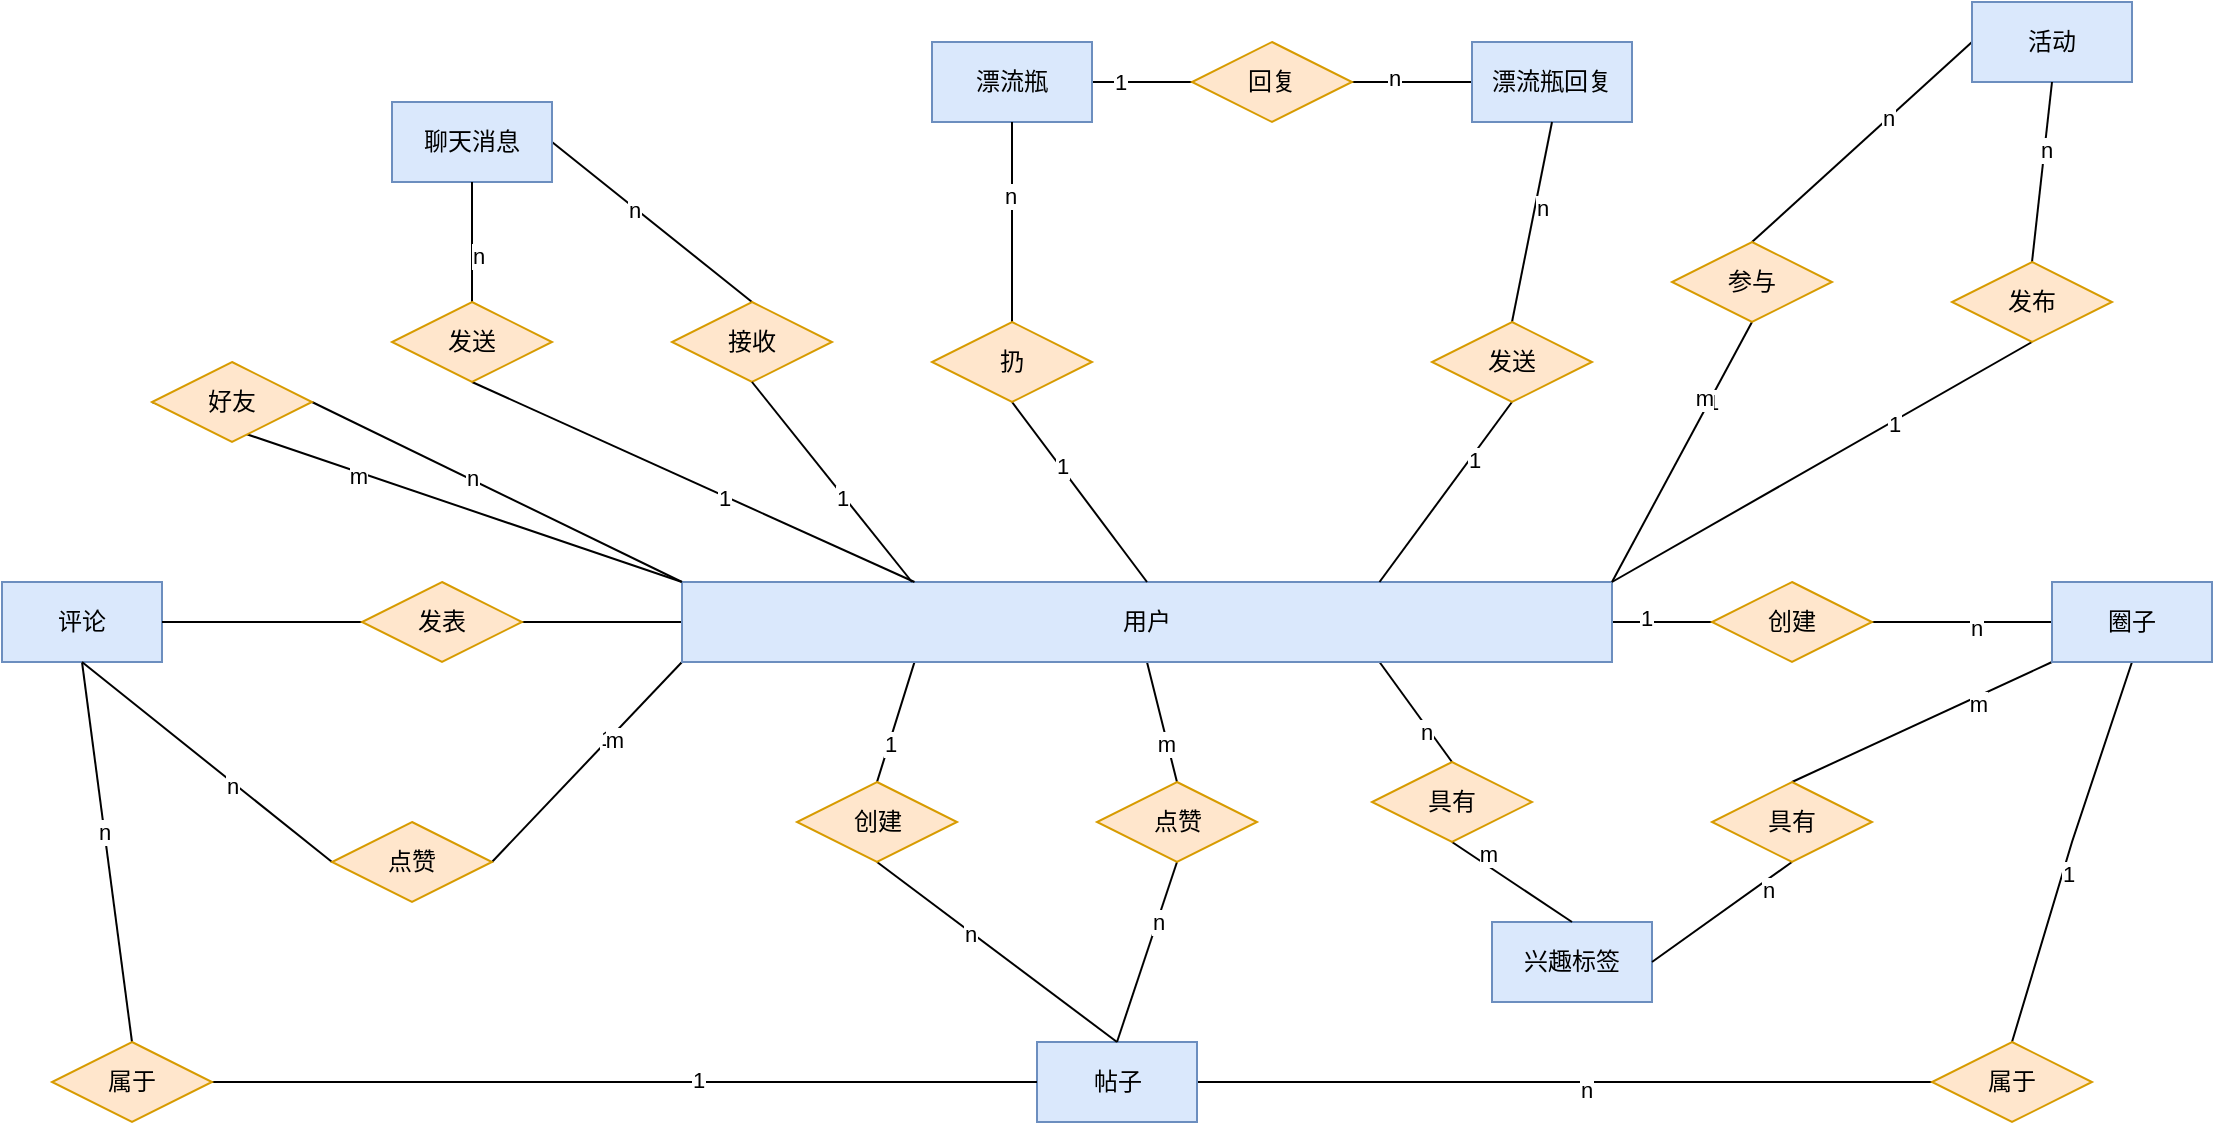 <mxfile version="16.5.1" type="device"><diagram id="pQUDVSbjQCUOqyztMr_F" name="第 1 页"><mxGraphModel dx="1160" dy="-312" grid="1" gridSize="10" guides="1" tooltips="1" connect="1" arrows="1" fold="1" page="1" pageScale="1" pageWidth="1920" pageHeight="1200" math="0" shadow="0"><root><mxCell id="0"/><mxCell id="1" parent="0"/><mxCell id="tGy0hx6xCeqs1y0iuIee-1" style="edgeStyle=orthogonalEdgeStyle;rounded=0;orthogonalLoop=1;jettySize=auto;html=1;exitX=1;exitY=0.5;exitDx=0;exitDy=0;entryX=0;entryY=0.5;entryDx=0;entryDy=0;endArrow=none;endFill=0;" parent="1" source="tGy0hx6xCeqs1y0iuIee-15" target="tGy0hx6xCeqs1y0iuIee-18" edge="1"><mxGeometry relative="1" as="geometry"/></mxCell><mxCell id="tGy0hx6xCeqs1y0iuIee-2" value="1" style="edgeLabel;html=1;align=center;verticalAlign=middle;resizable=0;points=[];" parent="tGy0hx6xCeqs1y0iuIee-1" vertex="1" connectable="0"><mxGeometry x="-0.326" y="2" relative="1" as="geometry"><mxPoint as="offset"/></mxGeometry></mxCell><mxCell id="tGy0hx6xCeqs1y0iuIee-3" style="edgeStyle=none;rounded=0;orthogonalLoop=1;jettySize=auto;html=1;exitX=0.25;exitY=1;exitDx=0;exitDy=0;entryX=0.5;entryY=0;entryDx=0;entryDy=0;endArrow=none;endFill=0;" parent="1" source="tGy0hx6xCeqs1y0iuIee-15" target="tGy0hx6xCeqs1y0iuIee-29" edge="1"><mxGeometry relative="1" as="geometry"/></mxCell><mxCell id="tGy0hx6xCeqs1y0iuIee-4" value="1" style="edgeLabel;html=1;align=center;verticalAlign=middle;resizable=0;points=[];" parent="tGy0hx6xCeqs1y0iuIee-3" vertex="1" connectable="0"><mxGeometry x="0.357" relative="1" as="geometry"><mxPoint as="offset"/></mxGeometry></mxCell><mxCell id="tGy0hx6xCeqs1y0iuIee-5" style="edgeStyle=none;rounded=0;orthogonalLoop=1;jettySize=auto;html=1;exitX=0.5;exitY=1;exitDx=0;exitDy=0;entryX=0.5;entryY=0;entryDx=0;entryDy=0;endArrow=none;endFill=0;" parent="1" source="tGy0hx6xCeqs1y0iuIee-15" target="tGy0hx6xCeqs1y0iuIee-44" edge="1"><mxGeometry relative="1" as="geometry"/></mxCell><mxCell id="tGy0hx6xCeqs1y0iuIee-6" value="m" style="edgeLabel;html=1;align=center;verticalAlign=middle;resizable=0;points=[];" parent="tGy0hx6xCeqs1y0iuIee-5" vertex="1" connectable="0"><mxGeometry x="0.345" y="-1" relative="1" as="geometry"><mxPoint as="offset"/></mxGeometry></mxCell><mxCell id="tGy0hx6xCeqs1y0iuIee-7" style="edgeStyle=none;rounded=0;orthogonalLoop=1;jettySize=auto;html=1;exitX=0;exitY=1;exitDx=0;exitDy=0;entryX=1;entryY=0.5;entryDx=0;entryDy=0;endArrow=none;endFill=0;" parent="1" source="tGy0hx6xCeqs1y0iuIee-15" target="tGy0hx6xCeqs1y0iuIee-41" edge="1"><mxGeometry relative="1" as="geometry"/></mxCell><mxCell id="tGy0hx6xCeqs1y0iuIee-8" value="1" style="edgeLabel;html=1;align=center;verticalAlign=middle;resizable=0;points=[];" parent="tGy0hx6xCeqs1y0iuIee-7" vertex="1" connectable="0"><mxGeometry x="-0.218" y="-2" relative="1" as="geometry"><mxPoint as="offset"/></mxGeometry></mxCell><mxCell id="tGy0hx6xCeqs1y0iuIee-9" value="m" style="edgeLabel;html=1;align=center;verticalAlign=middle;resizable=0;points=[];" parent="tGy0hx6xCeqs1y0iuIee-7" vertex="1" connectable="0"><mxGeometry x="-0.252" y="2" relative="1" as="geometry"><mxPoint as="offset"/></mxGeometry></mxCell><mxCell id="tGy0hx6xCeqs1y0iuIee-10" style="edgeStyle=none;rounded=0;orthogonalLoop=1;jettySize=auto;html=1;exitX=0;exitY=0;exitDx=0;exitDy=0;entryX=0;entryY=0.5;entryDx=0;entryDy=0;endArrow=none;endFill=0;" parent="1" source="tGy0hx6xCeqs1y0iuIee-15" target="tGy0hx6xCeqs1y0iuIee-47" edge="1"><mxGeometry relative="1" as="geometry"/></mxCell><mxCell id="tGy0hx6xCeqs1y0iuIee-11" value="m" style="edgeLabel;html=1;align=center;verticalAlign=middle;resizable=0;points=[];" parent="tGy0hx6xCeqs1y0iuIee-10" vertex="1" connectable="0"><mxGeometry x="0.218" y="2" relative="1" as="geometry"><mxPoint as="offset"/></mxGeometry></mxCell><mxCell id="tGy0hx6xCeqs1y0iuIee-12" style="edgeStyle=none;rounded=0;orthogonalLoop=1;jettySize=auto;html=1;exitX=0;exitY=0.5;exitDx=0;exitDy=0;entryX=1;entryY=0.5;entryDx=0;entryDy=0;endArrow=none;endFill=0;" parent="1" source="tGy0hx6xCeqs1y0iuIee-15" target="tGy0hx6xCeqs1y0iuIee-34" edge="1"><mxGeometry relative="1" as="geometry"/></mxCell><mxCell id="tGy0hx6xCeqs1y0iuIee-13" style="edgeStyle=none;rounded=0;orthogonalLoop=1;jettySize=auto;html=1;exitX=0.75;exitY=1;exitDx=0;exitDy=0;entryX=0.5;entryY=0;entryDx=0;entryDy=0;endArrow=none;endFill=0;" parent="1" source="tGy0hx6xCeqs1y0iuIee-15" target="tGy0hx6xCeqs1y0iuIee-91" edge="1"><mxGeometry relative="1" as="geometry"/></mxCell><mxCell id="tGy0hx6xCeqs1y0iuIee-14" value="n" style="edgeLabel;html=1;align=center;verticalAlign=middle;resizable=0;points=[];" parent="tGy0hx6xCeqs1y0iuIee-13" vertex="1" connectable="0"><mxGeometry x="0.324" y="-3" relative="1" as="geometry"><mxPoint x="1" as="offset"/></mxGeometry></mxCell><mxCell id="tGy0hx6xCeqs1y0iuIee-15" value="用户" style="rounded=0;whiteSpace=wrap;html=1;fillColor=#dae8fc;strokeColor=#6c8ebf;" parent="1" vertex="1"><mxGeometry x="855" y="1580" width="465" height="40" as="geometry"/></mxCell><mxCell id="tGy0hx6xCeqs1y0iuIee-16" style="edgeStyle=orthogonalEdgeStyle;rounded=0;orthogonalLoop=1;jettySize=auto;html=1;exitX=1;exitY=0.5;exitDx=0;exitDy=0;endArrow=none;endFill=0;" parent="1" source="tGy0hx6xCeqs1y0iuIee-18" target="tGy0hx6xCeqs1y0iuIee-23" edge="1"><mxGeometry relative="1" as="geometry"/></mxCell><mxCell id="tGy0hx6xCeqs1y0iuIee-17" value="n" style="edgeLabel;html=1;align=center;verticalAlign=middle;resizable=0;points=[];" parent="tGy0hx6xCeqs1y0iuIee-16" vertex="1" connectable="0"><mxGeometry x="0.159" y="-3" relative="1" as="geometry"><mxPoint as="offset"/></mxGeometry></mxCell><mxCell id="tGy0hx6xCeqs1y0iuIee-18" value="创建" style="rhombus;whiteSpace=wrap;html=1;fillColor=#ffe6cc;strokeColor=#d79b00;" parent="1" vertex="1"><mxGeometry x="1370" y="1580" width="80" height="40" as="geometry"/></mxCell><mxCell id="tGy0hx6xCeqs1y0iuIee-19" style="edgeStyle=none;rounded=0;orthogonalLoop=1;jettySize=auto;html=1;exitX=0.5;exitY=1;exitDx=0;exitDy=0;entryX=0.5;entryY=0;entryDx=0;entryDy=0;endArrow=none;endFill=0;" parent="1" source="tGy0hx6xCeqs1y0iuIee-23" target="tGy0hx6xCeqs1y0iuIee-35" edge="1"><mxGeometry relative="1" as="geometry"><Array as="points"><mxPoint x="1550" y="1710"/></Array></mxGeometry></mxCell><mxCell id="tGy0hx6xCeqs1y0iuIee-20" value="1" style="edgeLabel;html=1;align=center;verticalAlign=middle;resizable=0;points=[];" parent="tGy0hx6xCeqs1y0iuIee-19" vertex="1" connectable="0"><mxGeometry x="0.111" y="2" relative="1" as="geometry"><mxPoint as="offset"/></mxGeometry></mxCell><mxCell id="tGy0hx6xCeqs1y0iuIee-21" style="edgeStyle=none;rounded=0;orthogonalLoop=1;jettySize=auto;html=1;exitX=0;exitY=1;exitDx=0;exitDy=0;entryX=0.5;entryY=0;entryDx=0;entryDy=0;endArrow=none;endFill=0;" parent="1" source="tGy0hx6xCeqs1y0iuIee-23" target="tGy0hx6xCeqs1y0iuIee-94" edge="1"><mxGeometry relative="1" as="geometry"/></mxCell><mxCell id="tGy0hx6xCeqs1y0iuIee-22" value="m" style="edgeLabel;html=1;align=center;verticalAlign=middle;resizable=0;points=[];" parent="tGy0hx6xCeqs1y0iuIee-21" vertex="1" connectable="0"><mxGeometry x="-0.409" y="3" relative="1" as="geometry"><mxPoint as="offset"/></mxGeometry></mxCell><mxCell id="tGy0hx6xCeqs1y0iuIee-23" value="圈子" style="rounded=0;whiteSpace=wrap;html=1;fillColor=#dae8fc;strokeColor=#6c8ebf;" parent="1" vertex="1"><mxGeometry x="1540" y="1580" width="80" height="40" as="geometry"/></mxCell><mxCell id="tGy0hx6xCeqs1y0iuIee-24" style="edgeStyle=orthogonalEdgeStyle;rounded=0;orthogonalLoop=1;jettySize=auto;html=1;exitX=1;exitY=0.5;exitDx=0;exitDy=0;entryX=0;entryY=0.5;entryDx=0;entryDy=0;endArrow=none;endFill=0;" parent="1" source="tGy0hx6xCeqs1y0iuIee-26" target="tGy0hx6xCeqs1y0iuIee-35" edge="1"><mxGeometry relative="1" as="geometry"/></mxCell><mxCell id="tGy0hx6xCeqs1y0iuIee-25" value="n" style="edgeLabel;html=1;align=center;verticalAlign=middle;resizable=0;points=[];" parent="tGy0hx6xCeqs1y0iuIee-24" vertex="1" connectable="0"><mxGeometry x="0.055" y="-4" relative="1" as="geometry"><mxPoint as="offset"/></mxGeometry></mxCell><mxCell id="tGy0hx6xCeqs1y0iuIee-26" value="帖子" style="rounded=0;whiteSpace=wrap;html=1;fillColor=#dae8fc;strokeColor=#6c8ebf;" parent="1" vertex="1"><mxGeometry x="1032.5" y="1810" width="80" height="40" as="geometry"/></mxCell><mxCell id="tGy0hx6xCeqs1y0iuIee-27" style="edgeStyle=none;rounded=0;orthogonalLoop=1;jettySize=auto;html=1;exitX=0.5;exitY=1;exitDx=0;exitDy=0;entryX=0.5;entryY=0;entryDx=0;entryDy=0;endArrow=none;endFill=0;" parent="1" source="tGy0hx6xCeqs1y0iuIee-29" target="tGy0hx6xCeqs1y0iuIee-26" edge="1"><mxGeometry relative="1" as="geometry"/></mxCell><mxCell id="tGy0hx6xCeqs1y0iuIee-28" value="n" style="edgeLabel;html=1;align=center;verticalAlign=middle;resizable=0;points=[];" parent="tGy0hx6xCeqs1y0iuIee-27" vertex="1" connectable="0"><mxGeometry x="-0.226" y="-1" relative="1" as="geometry"><mxPoint as="offset"/></mxGeometry></mxCell><mxCell id="tGy0hx6xCeqs1y0iuIee-29" value="创建" style="rhombus;whiteSpace=wrap;html=1;fillColor=#ffe6cc;strokeColor=#d79b00;" parent="1" vertex="1"><mxGeometry x="912.5" y="1680" width="80" height="40" as="geometry"/></mxCell><mxCell id="tGy0hx6xCeqs1y0iuIee-30" style="rounded=0;orthogonalLoop=1;jettySize=auto;html=1;exitX=0.5;exitY=1;exitDx=0;exitDy=0;entryX=0.5;entryY=0;entryDx=0;entryDy=0;endArrow=none;endFill=0;" parent="1" source="tGy0hx6xCeqs1y0iuIee-32" target="tGy0hx6xCeqs1y0iuIee-38" edge="1"><mxGeometry relative="1" as="geometry"/></mxCell><mxCell id="tGy0hx6xCeqs1y0iuIee-31" value="n" style="edgeLabel;html=1;align=center;verticalAlign=middle;resizable=0;points=[];" parent="tGy0hx6xCeqs1y0iuIee-30" vertex="1" connectable="0"><mxGeometry x="-0.108" relative="1" as="geometry"><mxPoint as="offset"/></mxGeometry></mxCell><mxCell id="tGy0hx6xCeqs1y0iuIee-32" value="评论" style="rounded=0;whiteSpace=wrap;html=1;fillColor=#dae8fc;strokeColor=#6c8ebf;" parent="1" vertex="1"><mxGeometry x="515" y="1580" width="80" height="40" as="geometry"/></mxCell><mxCell id="tGy0hx6xCeqs1y0iuIee-33" style="edgeStyle=none;rounded=0;orthogonalLoop=1;jettySize=auto;html=1;exitX=0;exitY=0.5;exitDx=0;exitDy=0;entryX=1;entryY=0.5;entryDx=0;entryDy=0;endArrow=none;endFill=0;" parent="1" source="tGy0hx6xCeqs1y0iuIee-34" target="tGy0hx6xCeqs1y0iuIee-32" edge="1"><mxGeometry relative="1" as="geometry"/></mxCell><mxCell id="tGy0hx6xCeqs1y0iuIee-34" value="发表" style="rhombus;whiteSpace=wrap;html=1;fillColor=#ffe6cc;strokeColor=#d79b00;" parent="1" vertex="1"><mxGeometry x="695" y="1580" width="80" height="40" as="geometry"/></mxCell><mxCell id="tGy0hx6xCeqs1y0iuIee-35" value="属于" style="rhombus;whiteSpace=wrap;html=1;fillColor=#ffe6cc;strokeColor=#d79b00;" parent="1" vertex="1"><mxGeometry x="1480" y="1810" width="80" height="40" as="geometry"/></mxCell><mxCell id="tGy0hx6xCeqs1y0iuIee-36" style="edgeStyle=orthogonalEdgeStyle;rounded=0;orthogonalLoop=1;jettySize=auto;html=1;exitX=1;exitY=0.5;exitDx=0;exitDy=0;entryX=0;entryY=0.5;entryDx=0;entryDy=0;endArrow=none;endFill=0;" parent="1" source="tGy0hx6xCeqs1y0iuIee-38" target="tGy0hx6xCeqs1y0iuIee-26" edge="1"><mxGeometry relative="1" as="geometry"/></mxCell><mxCell id="tGy0hx6xCeqs1y0iuIee-37" value="1" style="edgeLabel;html=1;align=center;verticalAlign=middle;resizable=0;points=[];" parent="tGy0hx6xCeqs1y0iuIee-36" vertex="1" connectable="0"><mxGeometry x="0.175" y="1" relative="1" as="geometry"><mxPoint as="offset"/></mxGeometry></mxCell><mxCell id="tGy0hx6xCeqs1y0iuIee-38" value="属于" style="rhombus;whiteSpace=wrap;html=1;fillColor=#ffe6cc;strokeColor=#d79b00;" parent="1" vertex="1"><mxGeometry x="540" y="1810" width="80" height="40" as="geometry"/></mxCell><mxCell id="tGy0hx6xCeqs1y0iuIee-39" style="edgeStyle=none;rounded=0;orthogonalLoop=1;jettySize=auto;html=1;exitX=0;exitY=0.5;exitDx=0;exitDy=0;entryX=0.5;entryY=1;entryDx=0;entryDy=0;endArrow=none;endFill=0;" parent="1" source="tGy0hx6xCeqs1y0iuIee-41" target="tGy0hx6xCeqs1y0iuIee-32" edge="1"><mxGeometry relative="1" as="geometry"/></mxCell><mxCell id="tGy0hx6xCeqs1y0iuIee-40" value="n" style="edgeLabel;html=1;align=center;verticalAlign=middle;resizable=0;points=[];" parent="tGy0hx6xCeqs1y0iuIee-39" vertex="1" connectable="0"><mxGeometry x="-0.206" y="2" relative="1" as="geometry"><mxPoint x="1" as="offset"/></mxGeometry></mxCell><mxCell id="tGy0hx6xCeqs1y0iuIee-41" value="点赞" style="rhombus;whiteSpace=wrap;html=1;fillColor=#ffe6cc;strokeColor=#d79b00;" parent="1" vertex="1"><mxGeometry x="680" y="1700" width="80" height="40" as="geometry"/></mxCell><mxCell id="tGy0hx6xCeqs1y0iuIee-42" style="edgeStyle=none;rounded=0;orthogonalLoop=1;jettySize=auto;html=1;exitX=0.5;exitY=1;exitDx=0;exitDy=0;endArrow=none;endFill=0;entryX=0.5;entryY=0;entryDx=0;entryDy=0;" parent="1" source="tGy0hx6xCeqs1y0iuIee-44" target="tGy0hx6xCeqs1y0iuIee-26" edge="1"><mxGeometry relative="1" as="geometry"><mxPoint x="1152.5" y="1810.0" as="targetPoint"/></mxGeometry></mxCell><mxCell id="tGy0hx6xCeqs1y0iuIee-43" value="n" style="edgeLabel;html=1;align=center;verticalAlign=middle;resizable=0;points=[];" parent="tGy0hx6xCeqs1y0iuIee-42" vertex="1" connectable="0"><mxGeometry x="-0.339" relative="1" as="geometry"><mxPoint as="offset"/></mxGeometry></mxCell><mxCell id="tGy0hx6xCeqs1y0iuIee-44" value="点赞" style="rhombus;whiteSpace=wrap;html=1;fillColor=#ffe6cc;strokeColor=#d79b00;" parent="1" vertex="1"><mxGeometry x="1062.5" y="1680" width="80" height="40" as="geometry"/></mxCell><mxCell id="tGy0hx6xCeqs1y0iuIee-45" style="edgeStyle=none;rounded=0;orthogonalLoop=1;jettySize=auto;html=1;exitX=1;exitY=0.5;exitDx=0;exitDy=0;entryX=0;entryY=0;entryDx=0;entryDy=0;endArrow=none;endFill=0;" parent="1" source="tGy0hx6xCeqs1y0iuIee-47" target="tGy0hx6xCeqs1y0iuIee-15" edge="1"><mxGeometry relative="1" as="geometry"/></mxCell><mxCell id="tGy0hx6xCeqs1y0iuIee-46" value="n" style="edgeLabel;html=1;align=center;verticalAlign=middle;resizable=0;points=[];" parent="tGy0hx6xCeqs1y0iuIee-45" vertex="1" connectable="0"><mxGeometry x="-0.145" y="1" relative="1" as="geometry"><mxPoint as="offset"/></mxGeometry></mxCell><mxCell id="tGy0hx6xCeqs1y0iuIee-47" value="好友" style="rhombus;whiteSpace=wrap;html=1;fillColor=#ffe6cc;strokeColor=#d79b00;" parent="1" vertex="1"><mxGeometry x="590" y="1470" width="80" height="40" as="geometry"/></mxCell><mxCell id="tGy0hx6xCeqs1y0iuIee-48" style="edgeStyle=none;rounded=0;orthogonalLoop=1;jettySize=auto;html=1;exitX=1;exitY=0.5;exitDx=0;exitDy=0;entryX=0.5;entryY=0;entryDx=0;entryDy=0;endArrow=none;endFill=0;" parent="1" source="tGy0hx6xCeqs1y0iuIee-50" target="tGy0hx6xCeqs1y0iuIee-85" edge="1"><mxGeometry relative="1" as="geometry"/></mxCell><mxCell id="tGy0hx6xCeqs1y0iuIee-49" value="n" style="edgeLabel;html=1;align=center;verticalAlign=middle;resizable=0;points=[];" parent="tGy0hx6xCeqs1y0iuIee-48" vertex="1" connectable="0"><mxGeometry x="-0.161" y="-1" relative="1" as="geometry"><mxPoint as="offset"/></mxGeometry></mxCell><mxCell id="tGy0hx6xCeqs1y0iuIee-50" value="聊天消息" style="rounded=0;whiteSpace=wrap;html=1;fillColor=#dae8fc;strokeColor=#6c8ebf;" parent="1" vertex="1"><mxGeometry x="710" y="1340" width="80" height="40" as="geometry"/></mxCell><mxCell id="tGy0hx6xCeqs1y0iuIee-51" style="edgeStyle=none;rounded=0;orthogonalLoop=1;jettySize=auto;html=1;exitX=0.5;exitY=0;exitDx=0;exitDy=0;entryX=0.5;entryY=1;entryDx=0;entryDy=0;endArrow=none;endFill=0;" parent="1" source="tGy0hx6xCeqs1y0iuIee-55" target="tGy0hx6xCeqs1y0iuIee-50" edge="1"><mxGeometry relative="1" as="geometry"/></mxCell><mxCell id="tGy0hx6xCeqs1y0iuIee-52" value="n" style="edgeLabel;html=1;align=center;verticalAlign=middle;resizable=0;points=[];" parent="tGy0hx6xCeqs1y0iuIee-51" vertex="1" connectable="0"><mxGeometry x="-0.227" y="-3" relative="1" as="geometry"><mxPoint as="offset"/></mxGeometry></mxCell><mxCell id="tGy0hx6xCeqs1y0iuIee-53" style="edgeStyle=none;rounded=0;orthogonalLoop=1;jettySize=auto;html=1;exitX=0.5;exitY=1;exitDx=0;exitDy=0;entryX=0.25;entryY=0;entryDx=0;entryDy=0;endArrow=none;endFill=0;" parent="1" source="tGy0hx6xCeqs1y0iuIee-55" target="tGy0hx6xCeqs1y0iuIee-15" edge="1"><mxGeometry relative="1" as="geometry"/></mxCell><mxCell id="tGy0hx6xCeqs1y0iuIee-54" value="1" style="edgeLabel;html=1;align=center;verticalAlign=middle;resizable=0;points=[];" parent="tGy0hx6xCeqs1y0iuIee-53" vertex="1" connectable="0"><mxGeometry x="0.141" y="-1" relative="1" as="geometry"><mxPoint as="offset"/></mxGeometry></mxCell><mxCell id="tGy0hx6xCeqs1y0iuIee-55" value="发送" style="rhombus;whiteSpace=wrap;html=1;fillColor=#ffe6cc;strokeColor=#d79b00;" parent="1" vertex="1"><mxGeometry x="710" y="1440" width="80" height="40" as="geometry"/></mxCell><mxCell id="tGy0hx6xCeqs1y0iuIee-56" style="edgeStyle=none;rounded=0;orthogonalLoop=1;jettySize=auto;html=1;exitX=1;exitY=0.5;exitDx=0;exitDy=0;entryX=0;entryY=0.5;entryDx=0;entryDy=0;endArrow=none;endFill=0;" parent="1" source="tGy0hx6xCeqs1y0iuIee-58" target="tGy0hx6xCeqs1y0iuIee-72" edge="1"><mxGeometry relative="1" as="geometry"/></mxCell><mxCell id="tGy0hx6xCeqs1y0iuIee-57" value="1" style="edgeLabel;html=1;align=center;verticalAlign=middle;resizable=0;points=[];" parent="tGy0hx6xCeqs1y0iuIee-56" vertex="1" connectable="0"><mxGeometry x="-0.461" relative="1" as="geometry"><mxPoint as="offset"/></mxGeometry></mxCell><mxCell id="tGy0hx6xCeqs1y0iuIee-58" value="漂流瓶" style="rounded=0;whiteSpace=wrap;html=1;fillColor=#dae8fc;strokeColor=#6c8ebf;" parent="1" vertex="1"><mxGeometry x="980" y="1310" width="80" height="40" as="geometry"/></mxCell><mxCell id="tGy0hx6xCeqs1y0iuIee-59" style="edgeStyle=none;rounded=0;orthogonalLoop=1;jettySize=auto;html=1;exitX=0.5;exitY=0;exitDx=0;exitDy=0;entryX=0.5;entryY=1;entryDx=0;entryDy=0;endArrow=none;endFill=0;" parent="1" source="tGy0hx6xCeqs1y0iuIee-63" target="tGy0hx6xCeqs1y0iuIee-58" edge="1"><mxGeometry relative="1" as="geometry"/></mxCell><mxCell id="tGy0hx6xCeqs1y0iuIee-60" value="n" style="edgeLabel;html=1;align=center;verticalAlign=middle;resizable=0;points=[];" parent="tGy0hx6xCeqs1y0iuIee-59" vertex="1" connectable="0"><mxGeometry x="0.261" y="1" relative="1" as="geometry"><mxPoint as="offset"/></mxGeometry></mxCell><mxCell id="tGy0hx6xCeqs1y0iuIee-61" style="edgeStyle=none;rounded=0;orthogonalLoop=1;jettySize=auto;html=1;exitX=0.5;exitY=1;exitDx=0;exitDy=0;entryX=0.5;entryY=0;entryDx=0;entryDy=0;endArrow=none;endFill=0;" parent="1" source="tGy0hx6xCeqs1y0iuIee-63" target="tGy0hx6xCeqs1y0iuIee-15" edge="1"><mxGeometry relative="1" as="geometry"/></mxCell><mxCell id="tGy0hx6xCeqs1y0iuIee-62" value="1" style="edgeLabel;html=1;align=center;verticalAlign=middle;resizable=0;points=[];" parent="tGy0hx6xCeqs1y0iuIee-61" vertex="1" connectable="0"><mxGeometry x="-0.277" y="1" relative="1" as="geometry"><mxPoint as="offset"/></mxGeometry></mxCell><mxCell id="tGy0hx6xCeqs1y0iuIee-63" value="扔" style="rhombus;whiteSpace=wrap;html=1;fillColor=#ffe6cc;strokeColor=#d79b00;" parent="1" vertex="1"><mxGeometry x="980" y="1450" width="80" height="40" as="geometry"/></mxCell><mxCell id="tGy0hx6xCeqs1y0iuIee-64" style="edgeStyle=none;rounded=0;orthogonalLoop=1;jettySize=auto;html=1;exitX=0;exitY=0.5;exitDx=0;exitDy=0;entryX=1;entryY=0.5;entryDx=0;entryDy=0;endArrow=none;endFill=0;" parent="1" source="tGy0hx6xCeqs1y0iuIee-66" target="tGy0hx6xCeqs1y0iuIee-72" edge="1"><mxGeometry relative="1" as="geometry"/></mxCell><mxCell id="tGy0hx6xCeqs1y0iuIee-65" value="n" style="edgeLabel;html=1;align=center;verticalAlign=middle;resizable=0;points=[];" parent="tGy0hx6xCeqs1y0iuIee-64" vertex="1" connectable="0"><mxGeometry x="0.304" y="-2" relative="1" as="geometry"><mxPoint as="offset"/></mxGeometry></mxCell><mxCell id="tGy0hx6xCeqs1y0iuIee-66" value="漂流瓶回复" style="rounded=0;whiteSpace=wrap;html=1;fillColor=#dae8fc;strokeColor=#6c8ebf;" parent="1" vertex="1"><mxGeometry x="1250" y="1310" width="80" height="40" as="geometry"/></mxCell><mxCell id="tGy0hx6xCeqs1y0iuIee-67" style="edgeStyle=none;rounded=0;orthogonalLoop=1;jettySize=auto;html=1;exitX=0.5;exitY=0;exitDx=0;exitDy=0;entryX=0.5;entryY=1;entryDx=0;entryDy=0;endArrow=none;endFill=0;" parent="1" source="tGy0hx6xCeqs1y0iuIee-71" target="tGy0hx6xCeqs1y0iuIee-66" edge="1"><mxGeometry relative="1" as="geometry"/></mxCell><mxCell id="tGy0hx6xCeqs1y0iuIee-68" value="n" style="edgeLabel;html=1;align=center;verticalAlign=middle;resizable=0;points=[];" parent="tGy0hx6xCeqs1y0iuIee-67" vertex="1" connectable="0"><mxGeometry x="0.155" y="-3" relative="1" as="geometry"><mxPoint as="offset"/></mxGeometry></mxCell><mxCell id="tGy0hx6xCeqs1y0iuIee-69" style="edgeStyle=none;rounded=0;orthogonalLoop=1;jettySize=auto;html=1;exitX=0.5;exitY=1;exitDx=0;exitDy=0;entryX=0.75;entryY=0;entryDx=0;entryDy=0;endArrow=none;endFill=0;" parent="1" source="tGy0hx6xCeqs1y0iuIee-71" target="tGy0hx6xCeqs1y0iuIee-15" edge="1"><mxGeometry relative="1" as="geometry"/></mxCell><mxCell id="tGy0hx6xCeqs1y0iuIee-70" value="1" style="edgeLabel;html=1;align=center;verticalAlign=middle;resizable=0;points=[];" parent="tGy0hx6xCeqs1y0iuIee-69" vertex="1" connectable="0"><mxGeometry x="-0.379" y="1" relative="1" as="geometry"><mxPoint as="offset"/></mxGeometry></mxCell><mxCell id="tGy0hx6xCeqs1y0iuIee-71" value="发送" style="rhombus;whiteSpace=wrap;html=1;fillColor=#ffe6cc;strokeColor=#d79b00;" parent="1" vertex="1"><mxGeometry x="1230" y="1450" width="80" height="40" as="geometry"/></mxCell><mxCell id="tGy0hx6xCeqs1y0iuIee-72" value="回复" style="rhombus;whiteSpace=wrap;html=1;fillColor=#ffe6cc;strokeColor=#d79b00;" parent="1" vertex="1"><mxGeometry x="1110" y="1310" width="80" height="40" as="geometry"/></mxCell><mxCell id="tGy0hx6xCeqs1y0iuIee-73" style="edgeStyle=none;rounded=0;orthogonalLoop=1;jettySize=auto;html=1;exitX=0;exitY=0.5;exitDx=0;exitDy=0;entryX=0.5;entryY=0;entryDx=0;entryDy=0;endArrow=none;endFill=0;" parent="1" source="tGy0hx6xCeqs1y0iuIee-75" target="tGy0hx6xCeqs1y0iuIee-84" edge="1"><mxGeometry relative="1" as="geometry"/></mxCell><mxCell id="tGy0hx6xCeqs1y0iuIee-74" value="n" style="edgeLabel;html=1;align=center;verticalAlign=middle;resizable=0;points=[];" parent="tGy0hx6xCeqs1y0iuIee-73" vertex="1" connectable="0"><mxGeometry x="-0.241" y="-1" relative="1" as="geometry"><mxPoint as="offset"/></mxGeometry></mxCell><mxCell id="tGy0hx6xCeqs1y0iuIee-75" value="活动" style="rounded=0;whiteSpace=wrap;html=1;fillColor=#dae8fc;strokeColor=#6c8ebf;" parent="1" vertex="1"><mxGeometry x="1500" y="1290" width="80" height="40" as="geometry"/></mxCell><mxCell id="tGy0hx6xCeqs1y0iuIee-76" style="edgeStyle=none;rounded=0;orthogonalLoop=1;jettySize=auto;html=1;exitX=0.5;exitY=0;exitDx=0;exitDy=0;entryX=0.5;entryY=1;entryDx=0;entryDy=0;endArrow=none;endFill=0;" parent="1" source="tGy0hx6xCeqs1y0iuIee-80" target="tGy0hx6xCeqs1y0iuIee-75" edge="1"><mxGeometry relative="1" as="geometry"/></mxCell><mxCell id="tGy0hx6xCeqs1y0iuIee-77" value="n" style="edgeLabel;html=1;align=center;verticalAlign=middle;resizable=0;points=[];" parent="tGy0hx6xCeqs1y0iuIee-76" vertex="1" connectable="0"><mxGeometry x="0.264" relative="1" as="geometry"><mxPoint as="offset"/></mxGeometry></mxCell><mxCell id="tGy0hx6xCeqs1y0iuIee-78" style="edgeStyle=none;rounded=0;orthogonalLoop=1;jettySize=auto;html=1;exitX=0.5;exitY=1;exitDx=0;exitDy=0;entryX=1;entryY=0;entryDx=0;entryDy=0;endArrow=none;endFill=0;" parent="1" source="tGy0hx6xCeqs1y0iuIee-80" target="tGy0hx6xCeqs1y0iuIee-15" edge="1"><mxGeometry relative="1" as="geometry"/></mxCell><mxCell id="tGy0hx6xCeqs1y0iuIee-79" value="1" style="edgeLabel;html=1;align=center;verticalAlign=middle;resizable=0;points=[];" parent="tGy0hx6xCeqs1y0iuIee-78" vertex="1" connectable="0"><mxGeometry x="-0.334" y="1" relative="1" as="geometry"><mxPoint as="offset"/></mxGeometry></mxCell><mxCell id="tGy0hx6xCeqs1y0iuIee-80" value="发布" style="rhombus;whiteSpace=wrap;html=1;fillColor=#ffe6cc;strokeColor=#d79b00;" parent="1" vertex="1"><mxGeometry x="1490" y="1420" width="80" height="40" as="geometry"/></mxCell><mxCell id="tGy0hx6xCeqs1y0iuIee-81" style="edgeStyle=none;rounded=0;orthogonalLoop=1;jettySize=auto;html=1;exitX=0.5;exitY=1;exitDx=0;exitDy=0;entryX=1;entryY=0;entryDx=0;entryDy=0;endArrow=none;endFill=0;" parent="1" source="tGy0hx6xCeqs1y0iuIee-84" target="tGy0hx6xCeqs1y0iuIee-15" edge="1"><mxGeometry relative="1" as="geometry"/></mxCell><mxCell id="tGy0hx6xCeqs1y0iuIee-82" value="1" style="edgeLabel;html=1;align=center;verticalAlign=middle;resizable=0;points=[];" parent="tGy0hx6xCeqs1y0iuIee-81" vertex="1" connectable="0"><mxGeometry x="-0.388" y="1" relative="1" as="geometry"><mxPoint as="offset"/></mxGeometry></mxCell><mxCell id="tGy0hx6xCeqs1y0iuIee-83" value="m" style="edgeLabel;html=1;align=center;verticalAlign=middle;resizable=0;points=[];" parent="tGy0hx6xCeqs1y0iuIee-81" vertex="1" connectable="0"><mxGeometry x="-0.396" y="-4" relative="1" as="geometry"><mxPoint as="offset"/></mxGeometry></mxCell><mxCell id="tGy0hx6xCeqs1y0iuIee-84" value="参与" style="rhombus;whiteSpace=wrap;html=1;fillColor=#ffe6cc;strokeColor=#d79b00;" parent="1" vertex="1"><mxGeometry x="1350" y="1410" width="80" height="40" as="geometry"/></mxCell><mxCell id="tGy0hx6xCeqs1y0iuIee-85" value="接收" style="rhombus;whiteSpace=wrap;html=1;fillColor=#ffe6cc;strokeColor=#d79b00;" parent="1" vertex="1"><mxGeometry x="850" y="1440" width="80" height="40" as="geometry"/></mxCell><mxCell id="tGy0hx6xCeqs1y0iuIee-86" style="edgeStyle=none;rounded=0;orthogonalLoop=1;jettySize=auto;html=1;exitX=0.5;exitY=1;exitDx=0;exitDy=0;endArrow=none;endFill=0;" parent="1" source="tGy0hx6xCeqs1y0iuIee-85" edge="1"><mxGeometry relative="1" as="geometry"><mxPoint x="730.0" y="1470" as="sourcePoint"/><mxPoint x="970" y="1580" as="targetPoint"/></mxGeometry></mxCell><mxCell id="tGy0hx6xCeqs1y0iuIee-87" value="1" style="edgeLabel;html=1;align=center;verticalAlign=middle;resizable=0;points=[];" parent="tGy0hx6xCeqs1y0iuIee-86" vertex="1" connectable="0"><mxGeometry x="0.141" y="-1" relative="1" as="geometry"><mxPoint as="offset"/></mxGeometry></mxCell><mxCell id="tGy0hx6xCeqs1y0iuIee-88" value="兴趣标签" style="rounded=0;whiteSpace=wrap;html=1;fillColor=#dae8fc;strokeColor=#6c8ebf;" parent="1" vertex="1"><mxGeometry x="1260" y="1750" width="80" height="40" as="geometry"/></mxCell><mxCell id="tGy0hx6xCeqs1y0iuIee-89" style="edgeStyle=none;rounded=0;orthogonalLoop=1;jettySize=auto;html=1;exitX=0.5;exitY=1;exitDx=0;exitDy=0;entryX=0.5;entryY=0;entryDx=0;entryDy=0;endArrow=none;endFill=0;" parent="1" source="tGy0hx6xCeqs1y0iuIee-91" target="tGy0hx6xCeqs1y0iuIee-88" edge="1"><mxGeometry relative="1" as="geometry"/></mxCell><mxCell id="tGy0hx6xCeqs1y0iuIee-90" value="m" style="edgeLabel;html=1;align=center;verticalAlign=middle;resizable=0;points=[];" parent="tGy0hx6xCeqs1y0iuIee-89" vertex="1" connectable="0"><mxGeometry x="-0.468" y="4" relative="1" as="geometry"><mxPoint y="-1" as="offset"/></mxGeometry></mxCell><mxCell id="tGy0hx6xCeqs1y0iuIee-91" value="具有" style="rhombus;whiteSpace=wrap;html=1;fillColor=#ffe6cc;strokeColor=#d79b00;" parent="1" vertex="1"><mxGeometry x="1200" y="1670" width="80" height="40" as="geometry"/></mxCell><mxCell id="tGy0hx6xCeqs1y0iuIee-92" style="edgeStyle=none;rounded=0;orthogonalLoop=1;jettySize=auto;html=1;exitX=0.5;exitY=1;exitDx=0;exitDy=0;entryX=1;entryY=0.5;entryDx=0;entryDy=0;endArrow=none;endFill=0;" parent="1" source="tGy0hx6xCeqs1y0iuIee-94" target="tGy0hx6xCeqs1y0iuIee-88" edge="1"><mxGeometry relative="1" as="geometry"/></mxCell><mxCell id="tGy0hx6xCeqs1y0iuIee-93" value="n" style="edgeLabel;html=1;align=center;verticalAlign=middle;resizable=0;points=[];" parent="tGy0hx6xCeqs1y0iuIee-92" vertex="1" connectable="0"><mxGeometry x="-0.569" y="4" relative="1" as="geometry"><mxPoint as="offset"/></mxGeometry></mxCell><mxCell id="tGy0hx6xCeqs1y0iuIee-94" value="具有" style="rhombus;whiteSpace=wrap;html=1;fillColor=#ffe6cc;strokeColor=#d79b00;" parent="1" vertex="1"><mxGeometry x="1370" y="1680" width="80" height="40" as="geometry"/></mxCell></root></mxGraphModel></diagram></mxfile>